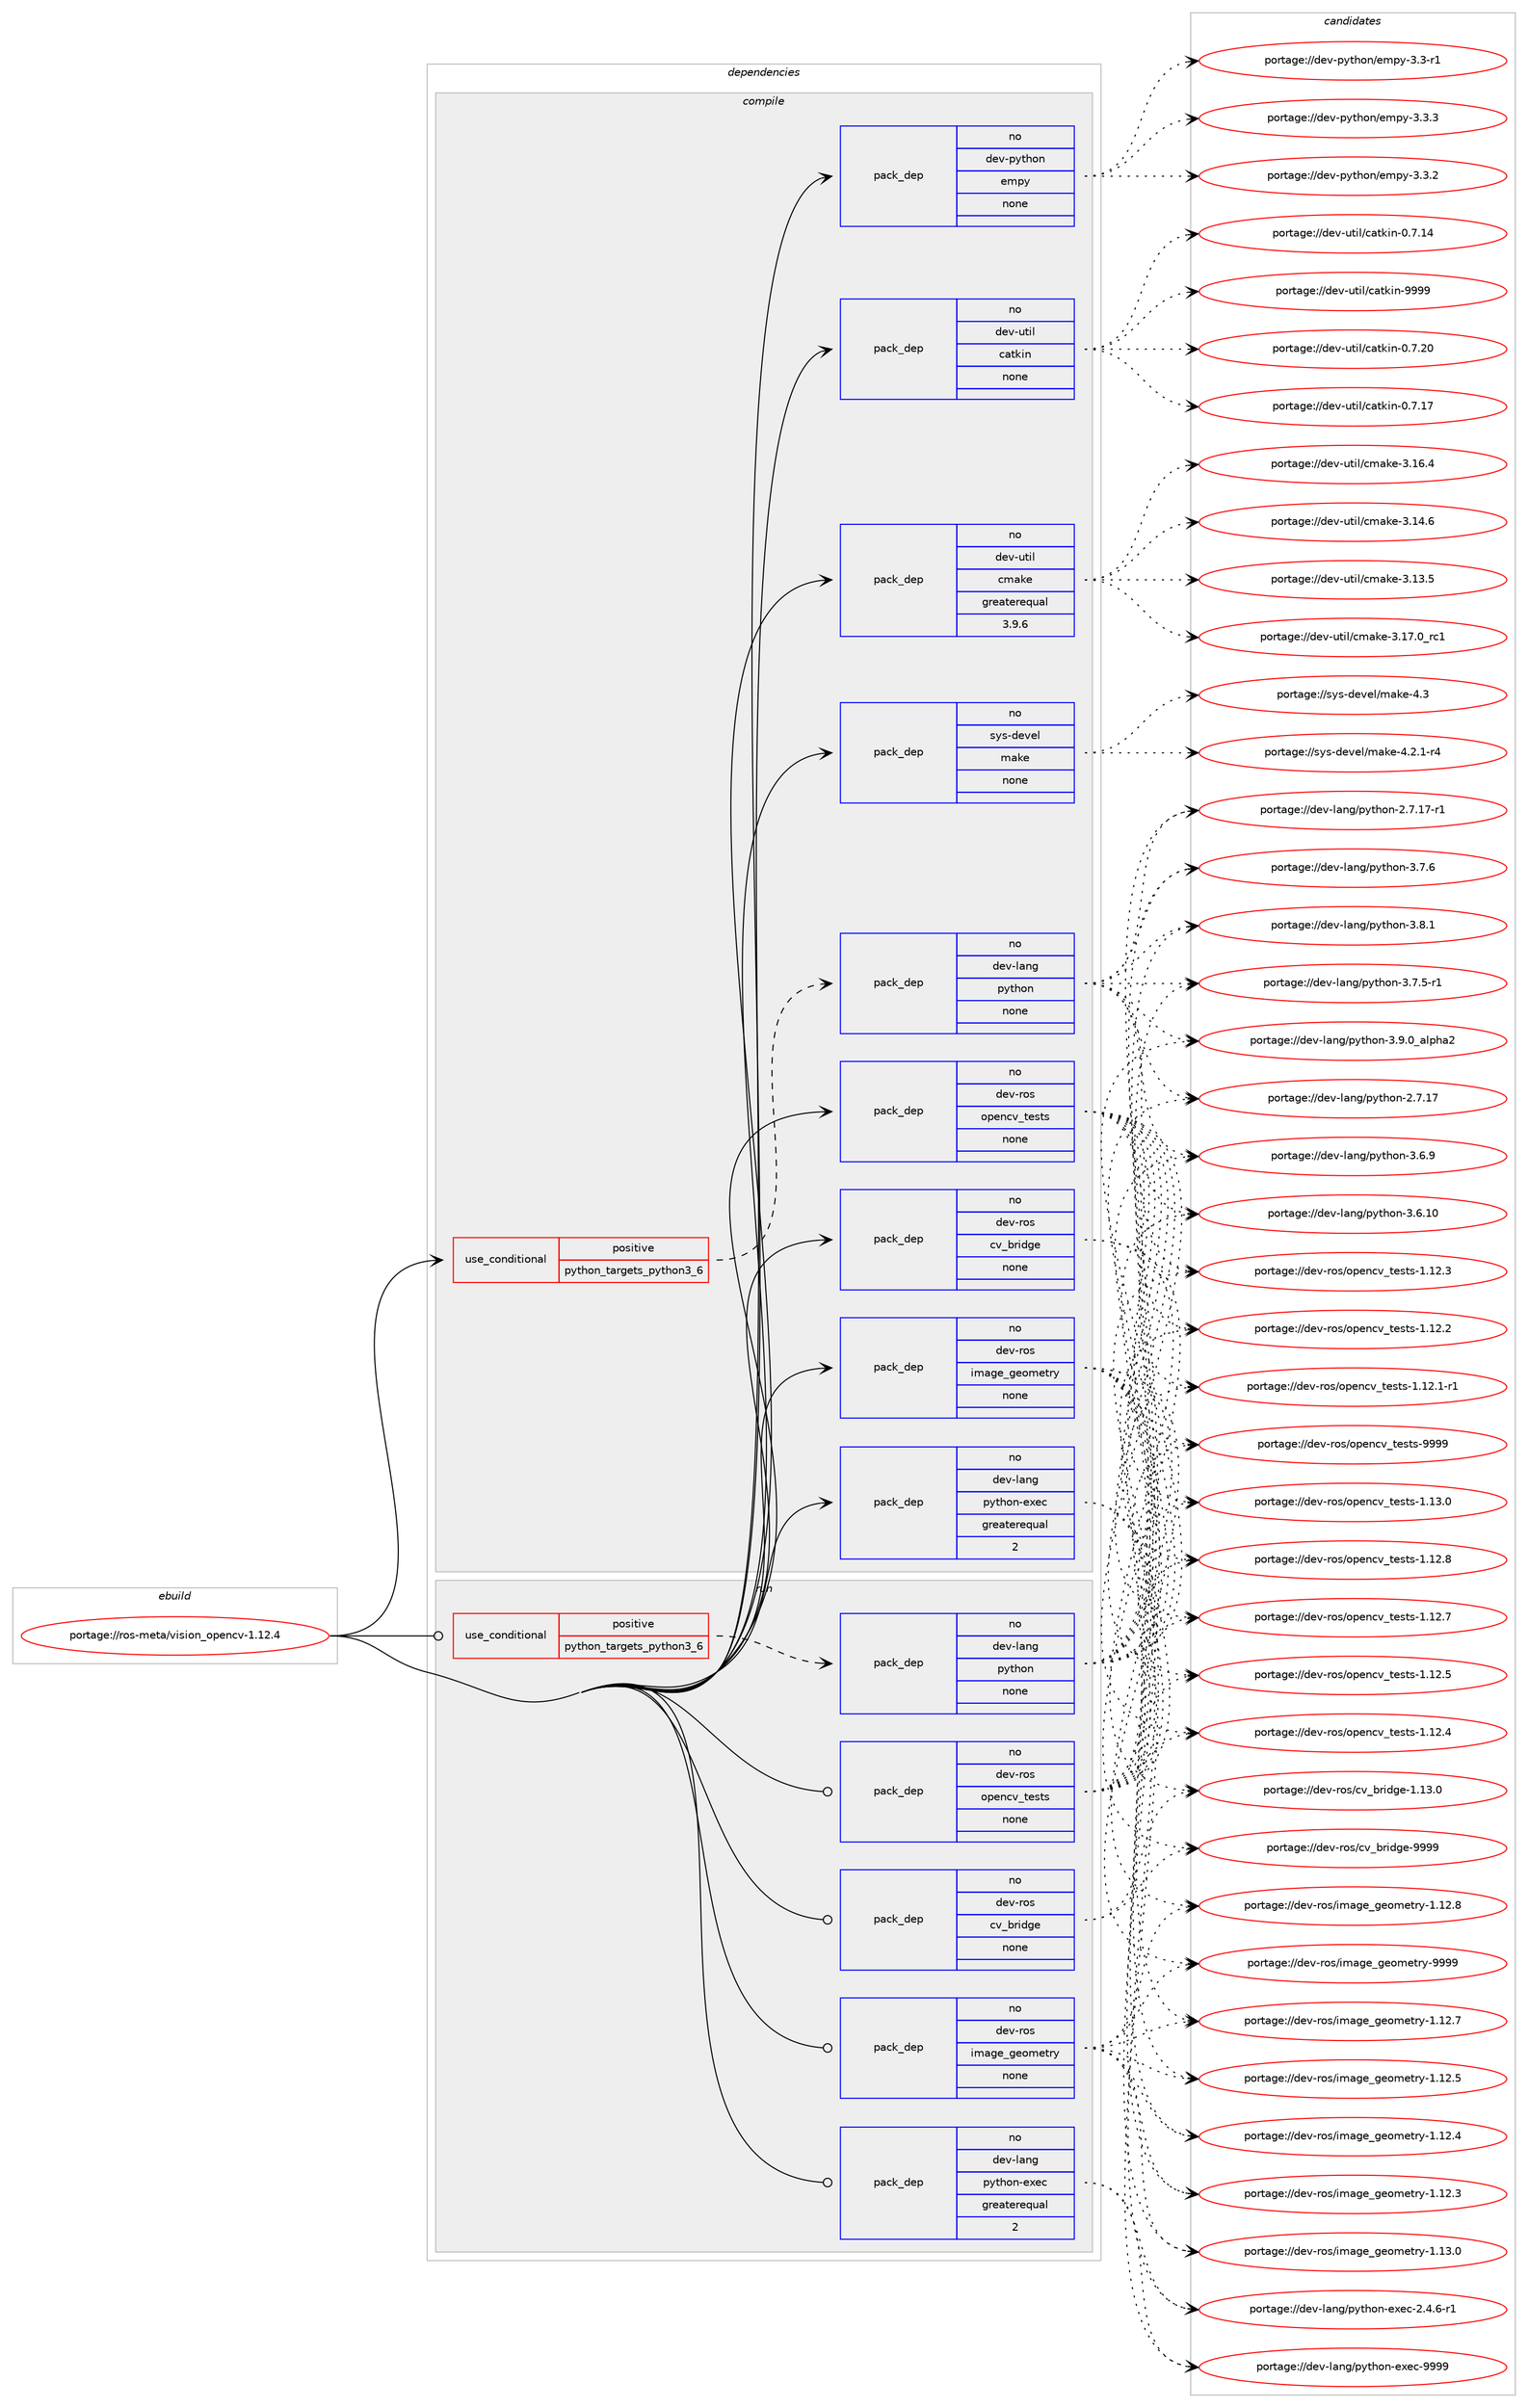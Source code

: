 digraph prolog {

# *************
# Graph options
# *************

newrank=true;
concentrate=true;
compound=true;
graph [rankdir=LR,fontname=Helvetica,fontsize=10,ranksep=1.5];#, ranksep=2.5, nodesep=0.2];
edge  [arrowhead=vee];
node  [fontname=Helvetica,fontsize=10];

# **********
# The ebuild
# **********

subgraph cluster_leftcol {
color=gray;
rank=same;
label=<<i>ebuild</i>>;
id [label="portage://ros-meta/vision_opencv-1.12.4", color=red, width=4, href="../ros-meta/vision_opencv-1.12.4.svg"];
}

# ****************
# The dependencies
# ****************

subgraph cluster_midcol {
color=gray;
label=<<i>dependencies</i>>;
subgraph cluster_compile {
fillcolor="#eeeeee";
style=filled;
label=<<i>compile</i>>;
subgraph cond20145 {
dependency100192 [label=<<TABLE BORDER="0" CELLBORDER="1" CELLSPACING="0" CELLPADDING="4"><TR><TD ROWSPAN="3" CELLPADDING="10">use_conditional</TD></TR><TR><TD>positive</TD></TR><TR><TD>python_targets_python3_6</TD></TR></TABLE>>, shape=none, color=red];
subgraph pack78281 {
dependency100193 [label=<<TABLE BORDER="0" CELLBORDER="1" CELLSPACING="0" CELLPADDING="4" WIDTH="220"><TR><TD ROWSPAN="6" CELLPADDING="30">pack_dep</TD></TR><TR><TD WIDTH="110">no</TD></TR><TR><TD>dev-lang</TD></TR><TR><TD>python</TD></TR><TR><TD>none</TD></TR><TR><TD></TD></TR></TABLE>>, shape=none, color=blue];
}
dependency100192:e -> dependency100193:w [weight=20,style="dashed",arrowhead="vee"];
}
id:e -> dependency100192:w [weight=20,style="solid",arrowhead="vee"];
subgraph pack78282 {
dependency100194 [label=<<TABLE BORDER="0" CELLBORDER="1" CELLSPACING="0" CELLPADDING="4" WIDTH="220"><TR><TD ROWSPAN="6" CELLPADDING="30">pack_dep</TD></TR><TR><TD WIDTH="110">no</TD></TR><TR><TD>dev-lang</TD></TR><TR><TD>python-exec</TD></TR><TR><TD>greaterequal</TD></TR><TR><TD>2</TD></TR></TABLE>>, shape=none, color=blue];
}
id:e -> dependency100194:w [weight=20,style="solid",arrowhead="vee"];
subgraph pack78283 {
dependency100195 [label=<<TABLE BORDER="0" CELLBORDER="1" CELLSPACING="0" CELLPADDING="4" WIDTH="220"><TR><TD ROWSPAN="6" CELLPADDING="30">pack_dep</TD></TR><TR><TD WIDTH="110">no</TD></TR><TR><TD>dev-python</TD></TR><TR><TD>empy</TD></TR><TR><TD>none</TD></TR><TR><TD></TD></TR></TABLE>>, shape=none, color=blue];
}
id:e -> dependency100195:w [weight=20,style="solid",arrowhead="vee"];
subgraph pack78284 {
dependency100196 [label=<<TABLE BORDER="0" CELLBORDER="1" CELLSPACING="0" CELLPADDING="4" WIDTH="220"><TR><TD ROWSPAN="6" CELLPADDING="30">pack_dep</TD></TR><TR><TD WIDTH="110">no</TD></TR><TR><TD>dev-ros</TD></TR><TR><TD>cv_bridge</TD></TR><TR><TD>none</TD></TR><TR><TD></TD></TR></TABLE>>, shape=none, color=blue];
}
id:e -> dependency100196:w [weight=20,style="solid",arrowhead="vee"];
subgraph pack78285 {
dependency100197 [label=<<TABLE BORDER="0" CELLBORDER="1" CELLSPACING="0" CELLPADDING="4" WIDTH="220"><TR><TD ROWSPAN="6" CELLPADDING="30">pack_dep</TD></TR><TR><TD WIDTH="110">no</TD></TR><TR><TD>dev-ros</TD></TR><TR><TD>image_geometry</TD></TR><TR><TD>none</TD></TR><TR><TD></TD></TR></TABLE>>, shape=none, color=blue];
}
id:e -> dependency100197:w [weight=20,style="solid",arrowhead="vee"];
subgraph pack78286 {
dependency100198 [label=<<TABLE BORDER="0" CELLBORDER="1" CELLSPACING="0" CELLPADDING="4" WIDTH="220"><TR><TD ROWSPAN="6" CELLPADDING="30">pack_dep</TD></TR><TR><TD WIDTH="110">no</TD></TR><TR><TD>dev-ros</TD></TR><TR><TD>opencv_tests</TD></TR><TR><TD>none</TD></TR><TR><TD></TD></TR></TABLE>>, shape=none, color=blue];
}
id:e -> dependency100198:w [weight=20,style="solid",arrowhead="vee"];
subgraph pack78287 {
dependency100199 [label=<<TABLE BORDER="0" CELLBORDER="1" CELLSPACING="0" CELLPADDING="4" WIDTH="220"><TR><TD ROWSPAN="6" CELLPADDING="30">pack_dep</TD></TR><TR><TD WIDTH="110">no</TD></TR><TR><TD>dev-util</TD></TR><TR><TD>catkin</TD></TR><TR><TD>none</TD></TR><TR><TD></TD></TR></TABLE>>, shape=none, color=blue];
}
id:e -> dependency100199:w [weight=20,style="solid",arrowhead="vee"];
subgraph pack78288 {
dependency100200 [label=<<TABLE BORDER="0" CELLBORDER="1" CELLSPACING="0" CELLPADDING="4" WIDTH="220"><TR><TD ROWSPAN="6" CELLPADDING="30">pack_dep</TD></TR><TR><TD WIDTH="110">no</TD></TR><TR><TD>dev-util</TD></TR><TR><TD>cmake</TD></TR><TR><TD>greaterequal</TD></TR><TR><TD>3.9.6</TD></TR></TABLE>>, shape=none, color=blue];
}
id:e -> dependency100200:w [weight=20,style="solid",arrowhead="vee"];
subgraph pack78289 {
dependency100201 [label=<<TABLE BORDER="0" CELLBORDER="1" CELLSPACING="0" CELLPADDING="4" WIDTH="220"><TR><TD ROWSPAN="6" CELLPADDING="30">pack_dep</TD></TR><TR><TD WIDTH="110">no</TD></TR><TR><TD>sys-devel</TD></TR><TR><TD>make</TD></TR><TR><TD>none</TD></TR><TR><TD></TD></TR></TABLE>>, shape=none, color=blue];
}
id:e -> dependency100201:w [weight=20,style="solid",arrowhead="vee"];
}
subgraph cluster_compileandrun {
fillcolor="#eeeeee";
style=filled;
label=<<i>compile and run</i>>;
}
subgraph cluster_run {
fillcolor="#eeeeee";
style=filled;
label=<<i>run</i>>;
subgraph cond20146 {
dependency100202 [label=<<TABLE BORDER="0" CELLBORDER="1" CELLSPACING="0" CELLPADDING="4"><TR><TD ROWSPAN="3" CELLPADDING="10">use_conditional</TD></TR><TR><TD>positive</TD></TR><TR><TD>python_targets_python3_6</TD></TR></TABLE>>, shape=none, color=red];
subgraph pack78290 {
dependency100203 [label=<<TABLE BORDER="0" CELLBORDER="1" CELLSPACING="0" CELLPADDING="4" WIDTH="220"><TR><TD ROWSPAN="6" CELLPADDING="30">pack_dep</TD></TR><TR><TD WIDTH="110">no</TD></TR><TR><TD>dev-lang</TD></TR><TR><TD>python</TD></TR><TR><TD>none</TD></TR><TR><TD></TD></TR></TABLE>>, shape=none, color=blue];
}
dependency100202:e -> dependency100203:w [weight=20,style="dashed",arrowhead="vee"];
}
id:e -> dependency100202:w [weight=20,style="solid",arrowhead="odot"];
subgraph pack78291 {
dependency100204 [label=<<TABLE BORDER="0" CELLBORDER="1" CELLSPACING="0" CELLPADDING="4" WIDTH="220"><TR><TD ROWSPAN="6" CELLPADDING="30">pack_dep</TD></TR><TR><TD WIDTH="110">no</TD></TR><TR><TD>dev-lang</TD></TR><TR><TD>python-exec</TD></TR><TR><TD>greaterequal</TD></TR><TR><TD>2</TD></TR></TABLE>>, shape=none, color=blue];
}
id:e -> dependency100204:w [weight=20,style="solid",arrowhead="odot"];
subgraph pack78292 {
dependency100205 [label=<<TABLE BORDER="0" CELLBORDER="1" CELLSPACING="0" CELLPADDING="4" WIDTH="220"><TR><TD ROWSPAN="6" CELLPADDING="30">pack_dep</TD></TR><TR><TD WIDTH="110">no</TD></TR><TR><TD>dev-ros</TD></TR><TR><TD>cv_bridge</TD></TR><TR><TD>none</TD></TR><TR><TD></TD></TR></TABLE>>, shape=none, color=blue];
}
id:e -> dependency100205:w [weight=20,style="solid",arrowhead="odot"];
subgraph pack78293 {
dependency100206 [label=<<TABLE BORDER="0" CELLBORDER="1" CELLSPACING="0" CELLPADDING="4" WIDTH="220"><TR><TD ROWSPAN="6" CELLPADDING="30">pack_dep</TD></TR><TR><TD WIDTH="110">no</TD></TR><TR><TD>dev-ros</TD></TR><TR><TD>image_geometry</TD></TR><TR><TD>none</TD></TR><TR><TD></TD></TR></TABLE>>, shape=none, color=blue];
}
id:e -> dependency100206:w [weight=20,style="solid",arrowhead="odot"];
subgraph pack78294 {
dependency100207 [label=<<TABLE BORDER="0" CELLBORDER="1" CELLSPACING="0" CELLPADDING="4" WIDTH="220"><TR><TD ROWSPAN="6" CELLPADDING="30">pack_dep</TD></TR><TR><TD WIDTH="110">no</TD></TR><TR><TD>dev-ros</TD></TR><TR><TD>opencv_tests</TD></TR><TR><TD>none</TD></TR><TR><TD></TD></TR></TABLE>>, shape=none, color=blue];
}
id:e -> dependency100207:w [weight=20,style="solid",arrowhead="odot"];
}
}

# **************
# The candidates
# **************

subgraph cluster_choices {
rank=same;
color=gray;
label=<<i>candidates</i>>;

subgraph choice78281 {
color=black;
nodesep=1;
choice10010111845108971101034711212111610411111045514657464895971081121049750 [label="portage://dev-lang/python-3.9.0_alpha2", color=red, width=4,href="../dev-lang/python-3.9.0_alpha2.svg"];
choice100101118451089711010347112121116104111110455146564649 [label="portage://dev-lang/python-3.8.1", color=red, width=4,href="../dev-lang/python-3.8.1.svg"];
choice100101118451089711010347112121116104111110455146554654 [label="portage://dev-lang/python-3.7.6", color=red, width=4,href="../dev-lang/python-3.7.6.svg"];
choice1001011184510897110103471121211161041111104551465546534511449 [label="portage://dev-lang/python-3.7.5-r1", color=red, width=4,href="../dev-lang/python-3.7.5-r1.svg"];
choice100101118451089711010347112121116104111110455146544657 [label="portage://dev-lang/python-3.6.9", color=red, width=4,href="../dev-lang/python-3.6.9.svg"];
choice10010111845108971101034711212111610411111045514654464948 [label="portage://dev-lang/python-3.6.10", color=red, width=4,href="../dev-lang/python-3.6.10.svg"];
choice100101118451089711010347112121116104111110455046554649554511449 [label="portage://dev-lang/python-2.7.17-r1", color=red, width=4,href="../dev-lang/python-2.7.17-r1.svg"];
choice10010111845108971101034711212111610411111045504655464955 [label="portage://dev-lang/python-2.7.17", color=red, width=4,href="../dev-lang/python-2.7.17.svg"];
dependency100193:e -> choice10010111845108971101034711212111610411111045514657464895971081121049750:w [style=dotted,weight="100"];
dependency100193:e -> choice100101118451089711010347112121116104111110455146564649:w [style=dotted,weight="100"];
dependency100193:e -> choice100101118451089711010347112121116104111110455146554654:w [style=dotted,weight="100"];
dependency100193:e -> choice1001011184510897110103471121211161041111104551465546534511449:w [style=dotted,weight="100"];
dependency100193:e -> choice100101118451089711010347112121116104111110455146544657:w [style=dotted,weight="100"];
dependency100193:e -> choice10010111845108971101034711212111610411111045514654464948:w [style=dotted,weight="100"];
dependency100193:e -> choice100101118451089711010347112121116104111110455046554649554511449:w [style=dotted,weight="100"];
dependency100193:e -> choice10010111845108971101034711212111610411111045504655464955:w [style=dotted,weight="100"];
}
subgraph choice78282 {
color=black;
nodesep=1;
choice10010111845108971101034711212111610411111045101120101994557575757 [label="portage://dev-lang/python-exec-9999", color=red, width=4,href="../dev-lang/python-exec-9999.svg"];
choice10010111845108971101034711212111610411111045101120101994550465246544511449 [label="portage://dev-lang/python-exec-2.4.6-r1", color=red, width=4,href="../dev-lang/python-exec-2.4.6-r1.svg"];
dependency100194:e -> choice10010111845108971101034711212111610411111045101120101994557575757:w [style=dotted,weight="100"];
dependency100194:e -> choice10010111845108971101034711212111610411111045101120101994550465246544511449:w [style=dotted,weight="100"];
}
subgraph choice78283 {
color=black;
nodesep=1;
choice1001011184511212111610411111047101109112121455146514651 [label="portage://dev-python/empy-3.3.3", color=red, width=4,href="../dev-python/empy-3.3.3.svg"];
choice1001011184511212111610411111047101109112121455146514650 [label="portage://dev-python/empy-3.3.2", color=red, width=4,href="../dev-python/empy-3.3.2.svg"];
choice1001011184511212111610411111047101109112121455146514511449 [label="portage://dev-python/empy-3.3-r1", color=red, width=4,href="../dev-python/empy-3.3-r1.svg"];
dependency100195:e -> choice1001011184511212111610411111047101109112121455146514651:w [style=dotted,weight="100"];
dependency100195:e -> choice1001011184511212111610411111047101109112121455146514650:w [style=dotted,weight="100"];
dependency100195:e -> choice1001011184511212111610411111047101109112121455146514511449:w [style=dotted,weight="100"];
}
subgraph choice78284 {
color=black;
nodesep=1;
choice10010111845114111115479911895981141051001031014557575757 [label="portage://dev-ros/cv_bridge-9999", color=red, width=4,href="../dev-ros/cv_bridge-9999.svg"];
choice100101118451141111154799118959811410510010310145494649514648 [label="portage://dev-ros/cv_bridge-1.13.0", color=red, width=4,href="../dev-ros/cv_bridge-1.13.0.svg"];
dependency100196:e -> choice10010111845114111115479911895981141051001031014557575757:w [style=dotted,weight="100"];
dependency100196:e -> choice100101118451141111154799118959811410510010310145494649514648:w [style=dotted,weight="100"];
}
subgraph choice78285 {
color=black;
nodesep=1;
choice100101118451141111154710510997103101951031011111091011161141214557575757 [label="portage://dev-ros/image_geometry-9999", color=red, width=4,href="../dev-ros/image_geometry-9999.svg"];
choice1001011184511411111547105109971031019510310111110910111611412145494649514648 [label="portage://dev-ros/image_geometry-1.13.0", color=red, width=4,href="../dev-ros/image_geometry-1.13.0.svg"];
choice1001011184511411111547105109971031019510310111110910111611412145494649504656 [label="portage://dev-ros/image_geometry-1.12.8", color=red, width=4,href="../dev-ros/image_geometry-1.12.8.svg"];
choice1001011184511411111547105109971031019510310111110910111611412145494649504655 [label="portage://dev-ros/image_geometry-1.12.7", color=red, width=4,href="../dev-ros/image_geometry-1.12.7.svg"];
choice1001011184511411111547105109971031019510310111110910111611412145494649504653 [label="portage://dev-ros/image_geometry-1.12.5", color=red, width=4,href="../dev-ros/image_geometry-1.12.5.svg"];
choice1001011184511411111547105109971031019510310111110910111611412145494649504652 [label="portage://dev-ros/image_geometry-1.12.4", color=red, width=4,href="../dev-ros/image_geometry-1.12.4.svg"];
choice1001011184511411111547105109971031019510310111110910111611412145494649504651 [label="portage://dev-ros/image_geometry-1.12.3", color=red, width=4,href="../dev-ros/image_geometry-1.12.3.svg"];
dependency100197:e -> choice100101118451141111154710510997103101951031011111091011161141214557575757:w [style=dotted,weight="100"];
dependency100197:e -> choice1001011184511411111547105109971031019510310111110910111611412145494649514648:w [style=dotted,weight="100"];
dependency100197:e -> choice1001011184511411111547105109971031019510310111110910111611412145494649504656:w [style=dotted,weight="100"];
dependency100197:e -> choice1001011184511411111547105109971031019510310111110910111611412145494649504655:w [style=dotted,weight="100"];
dependency100197:e -> choice1001011184511411111547105109971031019510310111110910111611412145494649504653:w [style=dotted,weight="100"];
dependency100197:e -> choice1001011184511411111547105109971031019510310111110910111611412145494649504652:w [style=dotted,weight="100"];
dependency100197:e -> choice1001011184511411111547105109971031019510310111110910111611412145494649504651:w [style=dotted,weight="100"];
}
subgraph choice78286 {
color=black;
nodesep=1;
choice100101118451141111154711111210111099118951161011151161154557575757 [label="portage://dev-ros/opencv_tests-9999", color=red, width=4,href="../dev-ros/opencv_tests-9999.svg"];
choice1001011184511411111547111112101110991189511610111511611545494649514648 [label="portage://dev-ros/opencv_tests-1.13.0", color=red, width=4,href="../dev-ros/opencv_tests-1.13.0.svg"];
choice1001011184511411111547111112101110991189511610111511611545494649504656 [label="portage://dev-ros/opencv_tests-1.12.8", color=red, width=4,href="../dev-ros/opencv_tests-1.12.8.svg"];
choice1001011184511411111547111112101110991189511610111511611545494649504655 [label="portage://dev-ros/opencv_tests-1.12.7", color=red, width=4,href="../dev-ros/opencv_tests-1.12.7.svg"];
choice1001011184511411111547111112101110991189511610111511611545494649504653 [label="portage://dev-ros/opencv_tests-1.12.5", color=red, width=4,href="../dev-ros/opencv_tests-1.12.5.svg"];
choice1001011184511411111547111112101110991189511610111511611545494649504652 [label="portage://dev-ros/opencv_tests-1.12.4", color=red, width=4,href="../dev-ros/opencv_tests-1.12.4.svg"];
choice1001011184511411111547111112101110991189511610111511611545494649504651 [label="portage://dev-ros/opencv_tests-1.12.3", color=red, width=4,href="../dev-ros/opencv_tests-1.12.3.svg"];
choice1001011184511411111547111112101110991189511610111511611545494649504650 [label="portage://dev-ros/opencv_tests-1.12.2", color=red, width=4,href="../dev-ros/opencv_tests-1.12.2.svg"];
choice10010111845114111115471111121011109911895116101115116115454946495046494511449 [label="portage://dev-ros/opencv_tests-1.12.1-r1", color=red, width=4,href="../dev-ros/opencv_tests-1.12.1-r1.svg"];
dependency100198:e -> choice100101118451141111154711111210111099118951161011151161154557575757:w [style=dotted,weight="100"];
dependency100198:e -> choice1001011184511411111547111112101110991189511610111511611545494649514648:w [style=dotted,weight="100"];
dependency100198:e -> choice1001011184511411111547111112101110991189511610111511611545494649504656:w [style=dotted,weight="100"];
dependency100198:e -> choice1001011184511411111547111112101110991189511610111511611545494649504655:w [style=dotted,weight="100"];
dependency100198:e -> choice1001011184511411111547111112101110991189511610111511611545494649504653:w [style=dotted,weight="100"];
dependency100198:e -> choice1001011184511411111547111112101110991189511610111511611545494649504652:w [style=dotted,weight="100"];
dependency100198:e -> choice1001011184511411111547111112101110991189511610111511611545494649504651:w [style=dotted,weight="100"];
dependency100198:e -> choice1001011184511411111547111112101110991189511610111511611545494649504650:w [style=dotted,weight="100"];
dependency100198:e -> choice10010111845114111115471111121011109911895116101115116115454946495046494511449:w [style=dotted,weight="100"];
}
subgraph choice78287 {
color=black;
nodesep=1;
choice100101118451171161051084799971161071051104557575757 [label="portage://dev-util/catkin-9999", color=red, width=4,href="../dev-util/catkin-9999.svg"];
choice1001011184511711610510847999711610710511045484655465048 [label="portage://dev-util/catkin-0.7.20", color=red, width=4,href="../dev-util/catkin-0.7.20.svg"];
choice1001011184511711610510847999711610710511045484655464955 [label="portage://dev-util/catkin-0.7.17", color=red, width=4,href="../dev-util/catkin-0.7.17.svg"];
choice1001011184511711610510847999711610710511045484655464952 [label="portage://dev-util/catkin-0.7.14", color=red, width=4,href="../dev-util/catkin-0.7.14.svg"];
dependency100199:e -> choice100101118451171161051084799971161071051104557575757:w [style=dotted,weight="100"];
dependency100199:e -> choice1001011184511711610510847999711610710511045484655465048:w [style=dotted,weight="100"];
dependency100199:e -> choice1001011184511711610510847999711610710511045484655464955:w [style=dotted,weight="100"];
dependency100199:e -> choice1001011184511711610510847999711610710511045484655464952:w [style=dotted,weight="100"];
}
subgraph choice78288 {
color=black;
nodesep=1;
choice1001011184511711610510847991099710710145514649554648951149949 [label="portage://dev-util/cmake-3.17.0_rc1", color=red, width=4,href="../dev-util/cmake-3.17.0_rc1.svg"];
choice1001011184511711610510847991099710710145514649544652 [label="portage://dev-util/cmake-3.16.4", color=red, width=4,href="../dev-util/cmake-3.16.4.svg"];
choice1001011184511711610510847991099710710145514649524654 [label="portage://dev-util/cmake-3.14.6", color=red, width=4,href="../dev-util/cmake-3.14.6.svg"];
choice1001011184511711610510847991099710710145514649514653 [label="portage://dev-util/cmake-3.13.5", color=red, width=4,href="../dev-util/cmake-3.13.5.svg"];
dependency100200:e -> choice1001011184511711610510847991099710710145514649554648951149949:w [style=dotted,weight="100"];
dependency100200:e -> choice1001011184511711610510847991099710710145514649544652:w [style=dotted,weight="100"];
dependency100200:e -> choice1001011184511711610510847991099710710145514649524654:w [style=dotted,weight="100"];
dependency100200:e -> choice1001011184511711610510847991099710710145514649514653:w [style=dotted,weight="100"];
}
subgraph choice78289 {
color=black;
nodesep=1;
choice11512111545100101118101108471099710710145524651 [label="portage://sys-devel/make-4.3", color=red, width=4,href="../sys-devel/make-4.3.svg"];
choice1151211154510010111810110847109971071014552465046494511452 [label="portage://sys-devel/make-4.2.1-r4", color=red, width=4,href="../sys-devel/make-4.2.1-r4.svg"];
dependency100201:e -> choice11512111545100101118101108471099710710145524651:w [style=dotted,weight="100"];
dependency100201:e -> choice1151211154510010111810110847109971071014552465046494511452:w [style=dotted,weight="100"];
}
subgraph choice78290 {
color=black;
nodesep=1;
choice10010111845108971101034711212111610411111045514657464895971081121049750 [label="portage://dev-lang/python-3.9.0_alpha2", color=red, width=4,href="../dev-lang/python-3.9.0_alpha2.svg"];
choice100101118451089711010347112121116104111110455146564649 [label="portage://dev-lang/python-3.8.1", color=red, width=4,href="../dev-lang/python-3.8.1.svg"];
choice100101118451089711010347112121116104111110455146554654 [label="portage://dev-lang/python-3.7.6", color=red, width=4,href="../dev-lang/python-3.7.6.svg"];
choice1001011184510897110103471121211161041111104551465546534511449 [label="portage://dev-lang/python-3.7.5-r1", color=red, width=4,href="../dev-lang/python-3.7.5-r1.svg"];
choice100101118451089711010347112121116104111110455146544657 [label="portage://dev-lang/python-3.6.9", color=red, width=4,href="../dev-lang/python-3.6.9.svg"];
choice10010111845108971101034711212111610411111045514654464948 [label="portage://dev-lang/python-3.6.10", color=red, width=4,href="../dev-lang/python-3.6.10.svg"];
choice100101118451089711010347112121116104111110455046554649554511449 [label="portage://dev-lang/python-2.7.17-r1", color=red, width=4,href="../dev-lang/python-2.7.17-r1.svg"];
choice10010111845108971101034711212111610411111045504655464955 [label="portage://dev-lang/python-2.7.17", color=red, width=4,href="../dev-lang/python-2.7.17.svg"];
dependency100203:e -> choice10010111845108971101034711212111610411111045514657464895971081121049750:w [style=dotted,weight="100"];
dependency100203:e -> choice100101118451089711010347112121116104111110455146564649:w [style=dotted,weight="100"];
dependency100203:e -> choice100101118451089711010347112121116104111110455146554654:w [style=dotted,weight="100"];
dependency100203:e -> choice1001011184510897110103471121211161041111104551465546534511449:w [style=dotted,weight="100"];
dependency100203:e -> choice100101118451089711010347112121116104111110455146544657:w [style=dotted,weight="100"];
dependency100203:e -> choice10010111845108971101034711212111610411111045514654464948:w [style=dotted,weight="100"];
dependency100203:e -> choice100101118451089711010347112121116104111110455046554649554511449:w [style=dotted,weight="100"];
dependency100203:e -> choice10010111845108971101034711212111610411111045504655464955:w [style=dotted,weight="100"];
}
subgraph choice78291 {
color=black;
nodesep=1;
choice10010111845108971101034711212111610411111045101120101994557575757 [label="portage://dev-lang/python-exec-9999", color=red, width=4,href="../dev-lang/python-exec-9999.svg"];
choice10010111845108971101034711212111610411111045101120101994550465246544511449 [label="portage://dev-lang/python-exec-2.4.6-r1", color=red, width=4,href="../dev-lang/python-exec-2.4.6-r1.svg"];
dependency100204:e -> choice10010111845108971101034711212111610411111045101120101994557575757:w [style=dotted,weight="100"];
dependency100204:e -> choice10010111845108971101034711212111610411111045101120101994550465246544511449:w [style=dotted,weight="100"];
}
subgraph choice78292 {
color=black;
nodesep=1;
choice10010111845114111115479911895981141051001031014557575757 [label="portage://dev-ros/cv_bridge-9999", color=red, width=4,href="../dev-ros/cv_bridge-9999.svg"];
choice100101118451141111154799118959811410510010310145494649514648 [label="portage://dev-ros/cv_bridge-1.13.0", color=red, width=4,href="../dev-ros/cv_bridge-1.13.0.svg"];
dependency100205:e -> choice10010111845114111115479911895981141051001031014557575757:w [style=dotted,weight="100"];
dependency100205:e -> choice100101118451141111154799118959811410510010310145494649514648:w [style=dotted,weight="100"];
}
subgraph choice78293 {
color=black;
nodesep=1;
choice100101118451141111154710510997103101951031011111091011161141214557575757 [label="portage://dev-ros/image_geometry-9999", color=red, width=4,href="../dev-ros/image_geometry-9999.svg"];
choice1001011184511411111547105109971031019510310111110910111611412145494649514648 [label="portage://dev-ros/image_geometry-1.13.0", color=red, width=4,href="../dev-ros/image_geometry-1.13.0.svg"];
choice1001011184511411111547105109971031019510310111110910111611412145494649504656 [label="portage://dev-ros/image_geometry-1.12.8", color=red, width=4,href="../dev-ros/image_geometry-1.12.8.svg"];
choice1001011184511411111547105109971031019510310111110910111611412145494649504655 [label="portage://dev-ros/image_geometry-1.12.7", color=red, width=4,href="../dev-ros/image_geometry-1.12.7.svg"];
choice1001011184511411111547105109971031019510310111110910111611412145494649504653 [label="portage://dev-ros/image_geometry-1.12.5", color=red, width=4,href="../dev-ros/image_geometry-1.12.5.svg"];
choice1001011184511411111547105109971031019510310111110910111611412145494649504652 [label="portage://dev-ros/image_geometry-1.12.4", color=red, width=4,href="../dev-ros/image_geometry-1.12.4.svg"];
choice1001011184511411111547105109971031019510310111110910111611412145494649504651 [label="portage://dev-ros/image_geometry-1.12.3", color=red, width=4,href="../dev-ros/image_geometry-1.12.3.svg"];
dependency100206:e -> choice100101118451141111154710510997103101951031011111091011161141214557575757:w [style=dotted,weight="100"];
dependency100206:e -> choice1001011184511411111547105109971031019510310111110910111611412145494649514648:w [style=dotted,weight="100"];
dependency100206:e -> choice1001011184511411111547105109971031019510310111110910111611412145494649504656:w [style=dotted,weight="100"];
dependency100206:e -> choice1001011184511411111547105109971031019510310111110910111611412145494649504655:w [style=dotted,weight="100"];
dependency100206:e -> choice1001011184511411111547105109971031019510310111110910111611412145494649504653:w [style=dotted,weight="100"];
dependency100206:e -> choice1001011184511411111547105109971031019510310111110910111611412145494649504652:w [style=dotted,weight="100"];
dependency100206:e -> choice1001011184511411111547105109971031019510310111110910111611412145494649504651:w [style=dotted,weight="100"];
}
subgraph choice78294 {
color=black;
nodesep=1;
choice100101118451141111154711111210111099118951161011151161154557575757 [label="portage://dev-ros/opencv_tests-9999", color=red, width=4,href="../dev-ros/opencv_tests-9999.svg"];
choice1001011184511411111547111112101110991189511610111511611545494649514648 [label="portage://dev-ros/opencv_tests-1.13.0", color=red, width=4,href="../dev-ros/opencv_tests-1.13.0.svg"];
choice1001011184511411111547111112101110991189511610111511611545494649504656 [label="portage://dev-ros/opencv_tests-1.12.8", color=red, width=4,href="../dev-ros/opencv_tests-1.12.8.svg"];
choice1001011184511411111547111112101110991189511610111511611545494649504655 [label="portage://dev-ros/opencv_tests-1.12.7", color=red, width=4,href="../dev-ros/opencv_tests-1.12.7.svg"];
choice1001011184511411111547111112101110991189511610111511611545494649504653 [label="portage://dev-ros/opencv_tests-1.12.5", color=red, width=4,href="../dev-ros/opencv_tests-1.12.5.svg"];
choice1001011184511411111547111112101110991189511610111511611545494649504652 [label="portage://dev-ros/opencv_tests-1.12.4", color=red, width=4,href="../dev-ros/opencv_tests-1.12.4.svg"];
choice1001011184511411111547111112101110991189511610111511611545494649504651 [label="portage://dev-ros/opencv_tests-1.12.3", color=red, width=4,href="../dev-ros/opencv_tests-1.12.3.svg"];
choice1001011184511411111547111112101110991189511610111511611545494649504650 [label="portage://dev-ros/opencv_tests-1.12.2", color=red, width=4,href="../dev-ros/opencv_tests-1.12.2.svg"];
choice10010111845114111115471111121011109911895116101115116115454946495046494511449 [label="portage://dev-ros/opencv_tests-1.12.1-r1", color=red, width=4,href="../dev-ros/opencv_tests-1.12.1-r1.svg"];
dependency100207:e -> choice100101118451141111154711111210111099118951161011151161154557575757:w [style=dotted,weight="100"];
dependency100207:e -> choice1001011184511411111547111112101110991189511610111511611545494649514648:w [style=dotted,weight="100"];
dependency100207:e -> choice1001011184511411111547111112101110991189511610111511611545494649504656:w [style=dotted,weight="100"];
dependency100207:e -> choice1001011184511411111547111112101110991189511610111511611545494649504655:w [style=dotted,weight="100"];
dependency100207:e -> choice1001011184511411111547111112101110991189511610111511611545494649504653:w [style=dotted,weight="100"];
dependency100207:e -> choice1001011184511411111547111112101110991189511610111511611545494649504652:w [style=dotted,weight="100"];
dependency100207:e -> choice1001011184511411111547111112101110991189511610111511611545494649504651:w [style=dotted,weight="100"];
dependency100207:e -> choice1001011184511411111547111112101110991189511610111511611545494649504650:w [style=dotted,weight="100"];
dependency100207:e -> choice10010111845114111115471111121011109911895116101115116115454946495046494511449:w [style=dotted,weight="100"];
}
}

}
